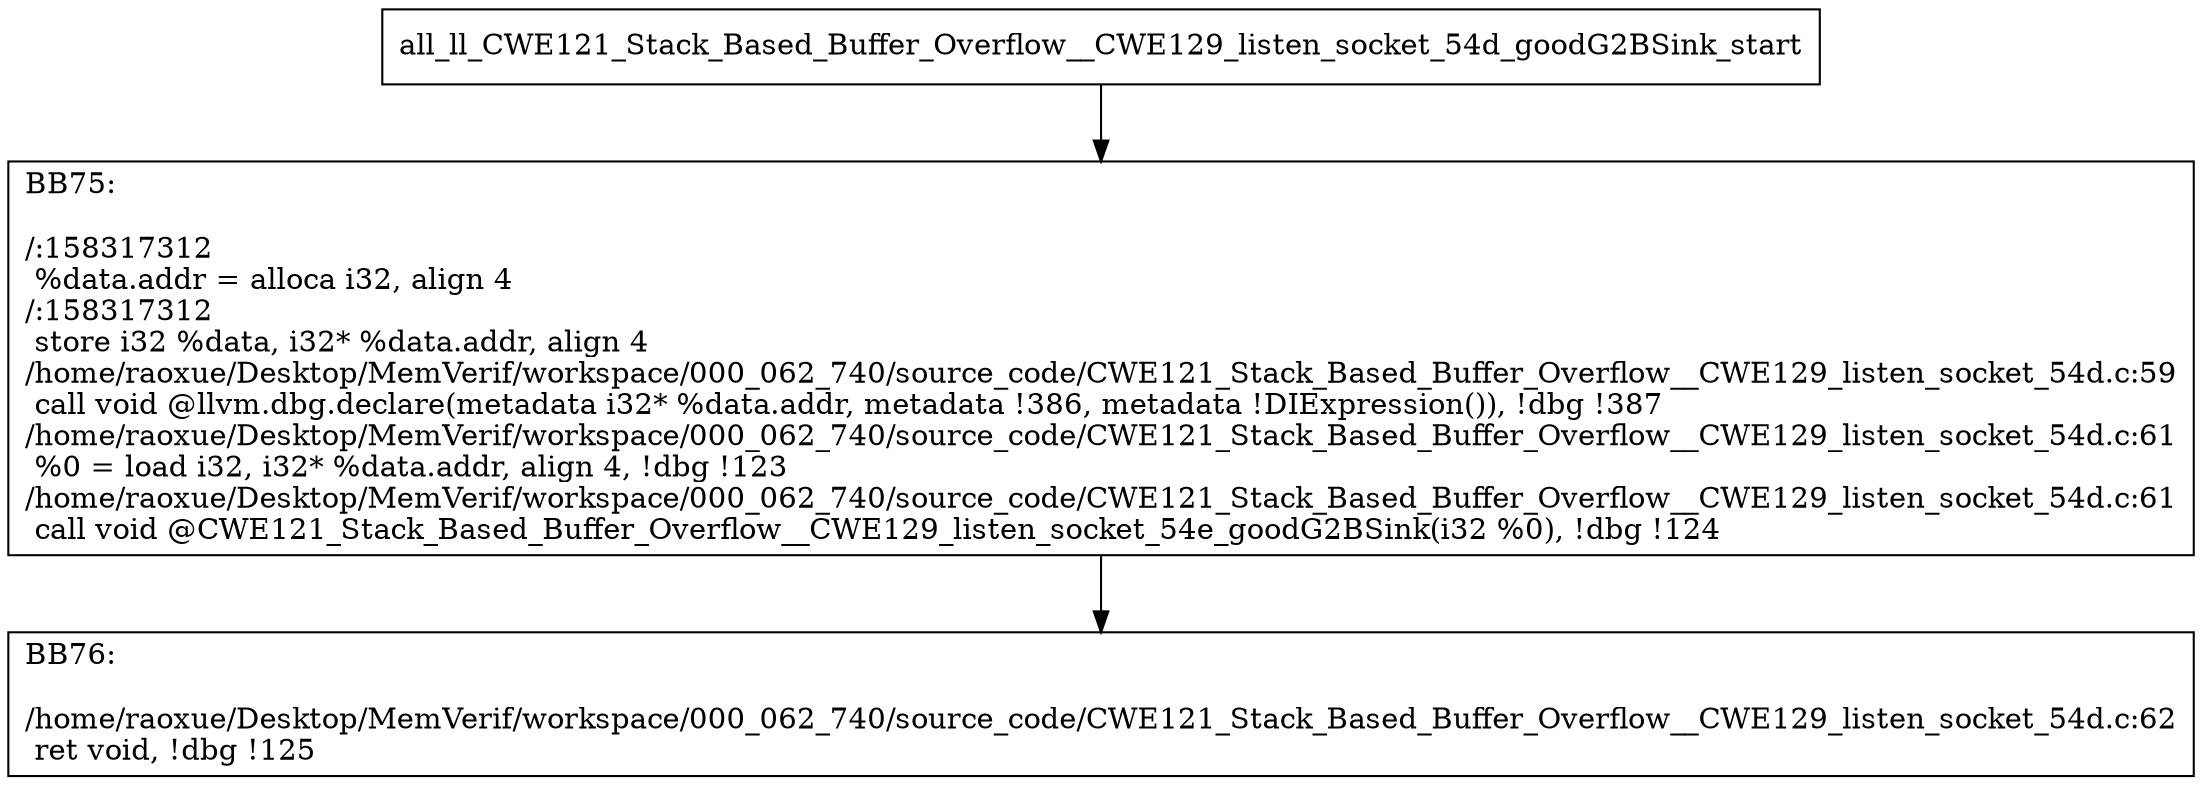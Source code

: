 digraph "CFG for'all_ll_CWE121_Stack_Based_Buffer_Overflow__CWE129_listen_socket_54d_goodG2BSink' function" {
	BBall_ll_CWE121_Stack_Based_Buffer_Overflow__CWE129_listen_socket_54d_goodG2BSink_start[shape=record,label="{all_ll_CWE121_Stack_Based_Buffer_Overflow__CWE129_listen_socket_54d_goodG2BSink_start}"];
	BBall_ll_CWE121_Stack_Based_Buffer_Overflow__CWE129_listen_socket_54d_goodG2BSink_start-> all_ll_CWE121_Stack_Based_Buffer_Overflow__CWE129_listen_socket_54d_goodG2BSinkBB75;
	all_ll_CWE121_Stack_Based_Buffer_Overflow__CWE129_listen_socket_54d_goodG2BSinkBB75 [shape=record, label="{BB75:\l\l/:158317312\l
  %data.addr = alloca i32, align 4\l
/:158317312\l
  store i32 %data, i32* %data.addr, align 4\l
/home/raoxue/Desktop/MemVerif/workspace/000_062_740/source_code/CWE121_Stack_Based_Buffer_Overflow__CWE129_listen_socket_54d.c:59\l
  call void @llvm.dbg.declare(metadata i32* %data.addr, metadata !386, metadata !DIExpression()), !dbg !387\l
/home/raoxue/Desktop/MemVerif/workspace/000_062_740/source_code/CWE121_Stack_Based_Buffer_Overflow__CWE129_listen_socket_54d.c:61\l
  %0 = load i32, i32* %data.addr, align 4, !dbg !123\l
/home/raoxue/Desktop/MemVerif/workspace/000_062_740/source_code/CWE121_Stack_Based_Buffer_Overflow__CWE129_listen_socket_54d.c:61\l
  call void @CWE121_Stack_Based_Buffer_Overflow__CWE129_listen_socket_54e_goodG2BSink(i32 %0), !dbg !124\l
}"];
	all_ll_CWE121_Stack_Based_Buffer_Overflow__CWE129_listen_socket_54d_goodG2BSinkBB75-> all_ll_CWE121_Stack_Based_Buffer_Overflow__CWE129_listen_socket_54d_goodG2BSinkBB76;
	all_ll_CWE121_Stack_Based_Buffer_Overflow__CWE129_listen_socket_54d_goodG2BSinkBB76 [shape=record, label="{BB76:\l\l/home/raoxue/Desktop/MemVerif/workspace/000_062_740/source_code/CWE121_Stack_Based_Buffer_Overflow__CWE129_listen_socket_54d.c:62\l
  ret void, !dbg !125\l
}"];
}
